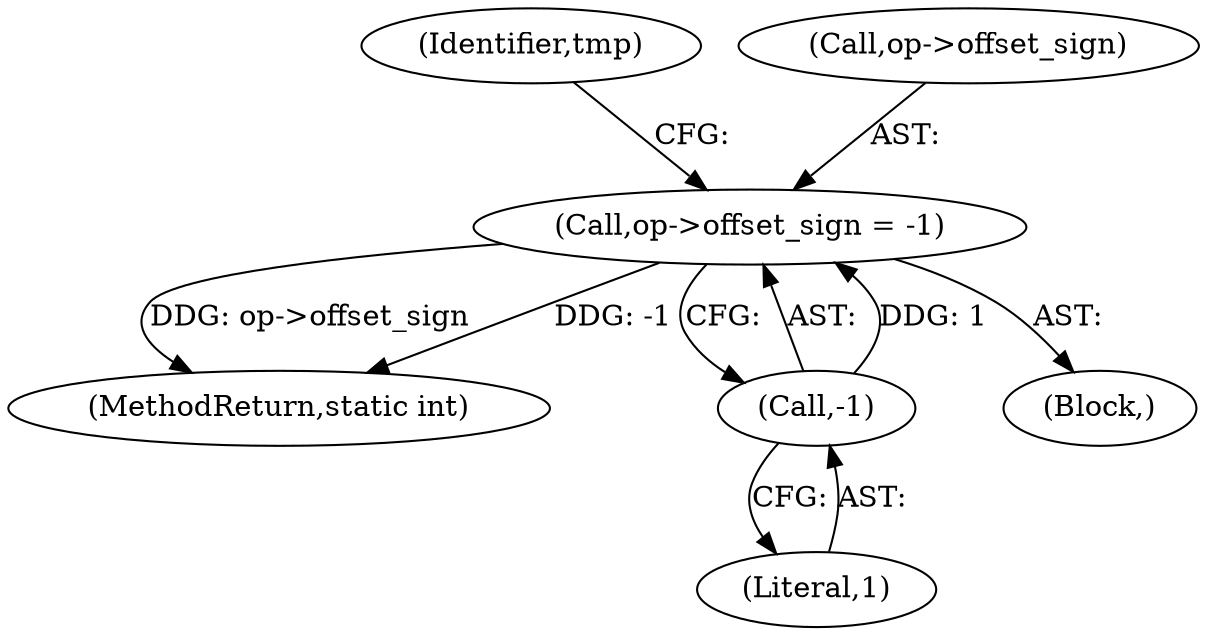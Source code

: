 digraph "0_radare2_9b46d38dd3c4de6048a488b655c7319f845af185@pointer" {
"1000655" [label="(Call,op->offset_sign = -1)"];
"1000659" [label="(Call,-1)"];
"1000934" [label="(MethodReturn,static int)"];
"1000654" [label="(Block,)"];
"1000663" [label="(Identifier,tmp)"];
"1000656" [label="(Call,op->offset_sign)"];
"1000659" [label="(Call,-1)"];
"1000655" [label="(Call,op->offset_sign = -1)"];
"1000660" [label="(Literal,1)"];
"1000655" -> "1000654"  [label="AST: "];
"1000655" -> "1000659"  [label="CFG: "];
"1000656" -> "1000655"  [label="AST: "];
"1000659" -> "1000655"  [label="AST: "];
"1000663" -> "1000655"  [label="CFG: "];
"1000655" -> "1000934"  [label="DDG: op->offset_sign"];
"1000655" -> "1000934"  [label="DDG: -1"];
"1000659" -> "1000655"  [label="DDG: 1"];
"1000659" -> "1000660"  [label="CFG: "];
"1000660" -> "1000659"  [label="AST: "];
}
